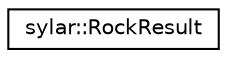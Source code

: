 digraph "类继承关系图"
{
 // LATEX_PDF_SIZE
  edge [fontname="Helvetica",fontsize="10",labelfontname="Helvetica",labelfontsize="10"];
  node [fontname="Helvetica",fontsize="10",shape=record];
  rankdir="LR";
  Node0 [label="sylar::RockResult",height=0.2,width=0.4,color="black", fillcolor="white", style="filled",URL="$structsylar_1_1RockResult.html",tooltip=" "];
}
